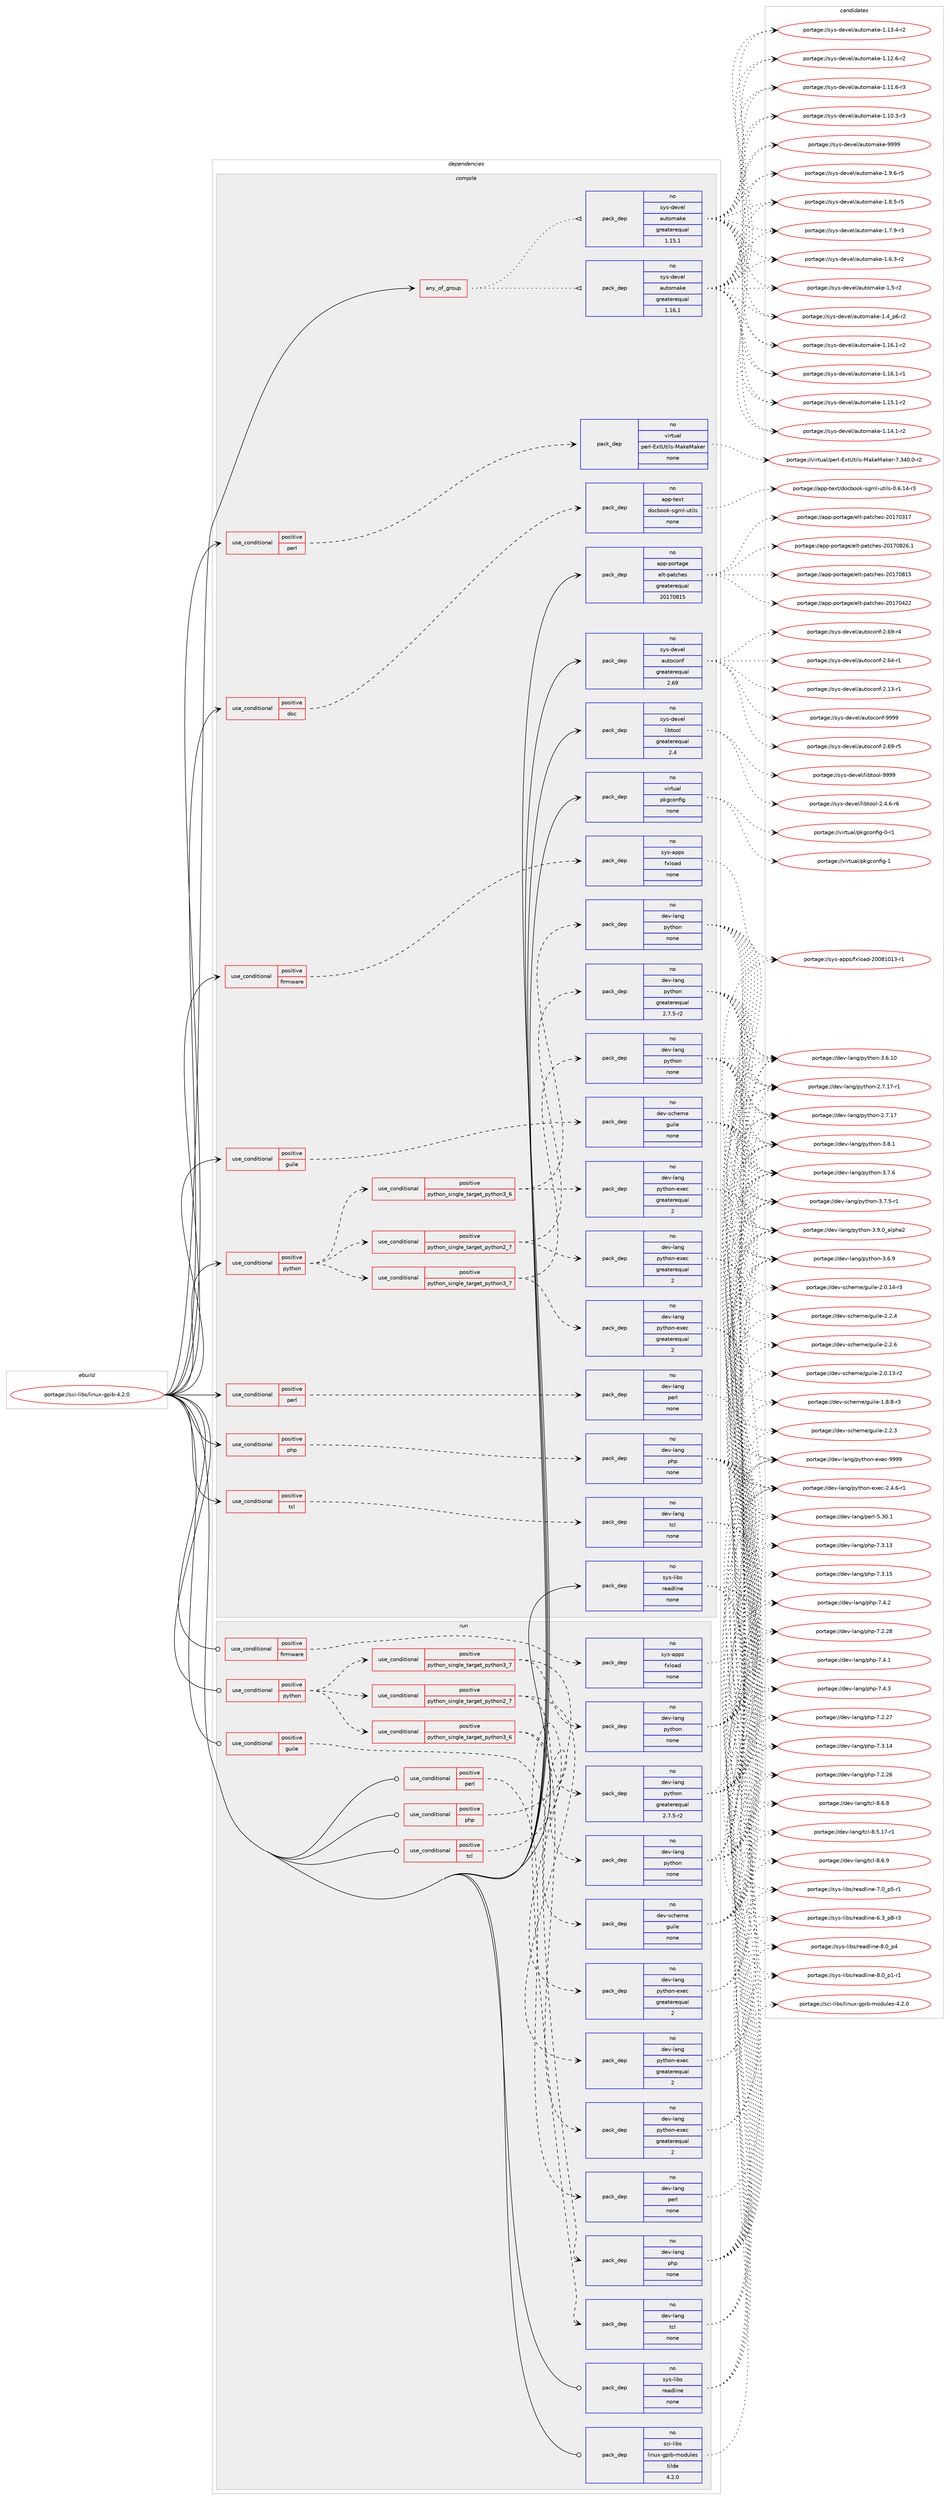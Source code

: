 digraph prolog {

# *************
# Graph options
# *************

newrank=true;
concentrate=true;
compound=true;
graph [rankdir=LR,fontname=Helvetica,fontsize=10,ranksep=1.5];#, ranksep=2.5, nodesep=0.2];
edge  [arrowhead=vee];
node  [fontname=Helvetica,fontsize=10];

# **********
# The ebuild
# **********

subgraph cluster_leftcol {
color=gray;
rank=same;
label=<<i>ebuild</i>>;
id [label="portage://sci-libs/linux-gpib-4.2.0", color=red, width=4, href="../sci-libs/linux-gpib-4.2.0.svg"];
}

# ****************
# The dependencies
# ****************

subgraph cluster_midcol {
color=gray;
label=<<i>dependencies</i>>;
subgraph cluster_compile {
fillcolor="#eeeeee";
style=filled;
label=<<i>compile</i>>;
subgraph any1079 {
dependency52908 [label=<<TABLE BORDER="0" CELLBORDER="1" CELLSPACING="0" CELLPADDING="4"><TR><TD CELLPADDING="10">any_of_group</TD></TR></TABLE>>, shape=none, color=red];subgraph pack40702 {
dependency52909 [label=<<TABLE BORDER="0" CELLBORDER="1" CELLSPACING="0" CELLPADDING="4" WIDTH="220"><TR><TD ROWSPAN="6" CELLPADDING="30">pack_dep</TD></TR><TR><TD WIDTH="110">no</TD></TR><TR><TD>sys-devel</TD></TR><TR><TD>automake</TD></TR><TR><TD>greaterequal</TD></TR><TR><TD>1.16.1</TD></TR></TABLE>>, shape=none, color=blue];
}
dependency52908:e -> dependency52909:w [weight=20,style="dotted",arrowhead="oinv"];
subgraph pack40703 {
dependency52910 [label=<<TABLE BORDER="0" CELLBORDER="1" CELLSPACING="0" CELLPADDING="4" WIDTH="220"><TR><TD ROWSPAN="6" CELLPADDING="30">pack_dep</TD></TR><TR><TD WIDTH="110">no</TD></TR><TR><TD>sys-devel</TD></TR><TR><TD>automake</TD></TR><TR><TD>greaterequal</TD></TR><TR><TD>1.15.1</TD></TR></TABLE>>, shape=none, color=blue];
}
dependency52908:e -> dependency52910:w [weight=20,style="dotted",arrowhead="oinv"];
}
id:e -> dependency52908:w [weight=20,style="solid",arrowhead="vee"];
subgraph cond11079 {
dependency52911 [label=<<TABLE BORDER="0" CELLBORDER="1" CELLSPACING="0" CELLPADDING="4"><TR><TD ROWSPAN="3" CELLPADDING="10">use_conditional</TD></TR><TR><TD>positive</TD></TR><TR><TD>doc</TD></TR></TABLE>>, shape=none, color=red];
subgraph pack40704 {
dependency52912 [label=<<TABLE BORDER="0" CELLBORDER="1" CELLSPACING="0" CELLPADDING="4" WIDTH="220"><TR><TD ROWSPAN="6" CELLPADDING="30">pack_dep</TD></TR><TR><TD WIDTH="110">no</TD></TR><TR><TD>app-text</TD></TR><TR><TD>docbook-sgml-utils</TD></TR><TR><TD>none</TD></TR><TR><TD></TD></TR></TABLE>>, shape=none, color=blue];
}
dependency52911:e -> dependency52912:w [weight=20,style="dashed",arrowhead="vee"];
}
id:e -> dependency52911:w [weight=20,style="solid",arrowhead="vee"];
subgraph cond11080 {
dependency52913 [label=<<TABLE BORDER="0" CELLBORDER="1" CELLSPACING="0" CELLPADDING="4"><TR><TD ROWSPAN="3" CELLPADDING="10">use_conditional</TD></TR><TR><TD>positive</TD></TR><TR><TD>firmware</TD></TR></TABLE>>, shape=none, color=red];
subgraph pack40705 {
dependency52914 [label=<<TABLE BORDER="0" CELLBORDER="1" CELLSPACING="0" CELLPADDING="4" WIDTH="220"><TR><TD ROWSPAN="6" CELLPADDING="30">pack_dep</TD></TR><TR><TD WIDTH="110">no</TD></TR><TR><TD>sys-apps</TD></TR><TR><TD>fxload</TD></TR><TR><TD>none</TD></TR><TR><TD></TD></TR></TABLE>>, shape=none, color=blue];
}
dependency52913:e -> dependency52914:w [weight=20,style="dashed",arrowhead="vee"];
}
id:e -> dependency52913:w [weight=20,style="solid",arrowhead="vee"];
subgraph cond11081 {
dependency52915 [label=<<TABLE BORDER="0" CELLBORDER="1" CELLSPACING="0" CELLPADDING="4"><TR><TD ROWSPAN="3" CELLPADDING="10">use_conditional</TD></TR><TR><TD>positive</TD></TR><TR><TD>guile</TD></TR></TABLE>>, shape=none, color=red];
subgraph pack40706 {
dependency52916 [label=<<TABLE BORDER="0" CELLBORDER="1" CELLSPACING="0" CELLPADDING="4" WIDTH="220"><TR><TD ROWSPAN="6" CELLPADDING="30">pack_dep</TD></TR><TR><TD WIDTH="110">no</TD></TR><TR><TD>dev-scheme</TD></TR><TR><TD>guile</TD></TR><TR><TD>none</TD></TR><TR><TD></TD></TR></TABLE>>, shape=none, color=blue];
}
dependency52915:e -> dependency52916:w [weight=20,style="dashed",arrowhead="vee"];
}
id:e -> dependency52915:w [weight=20,style="solid",arrowhead="vee"];
subgraph cond11082 {
dependency52917 [label=<<TABLE BORDER="0" CELLBORDER="1" CELLSPACING="0" CELLPADDING="4"><TR><TD ROWSPAN="3" CELLPADDING="10">use_conditional</TD></TR><TR><TD>positive</TD></TR><TR><TD>perl</TD></TR></TABLE>>, shape=none, color=red];
subgraph pack40707 {
dependency52918 [label=<<TABLE BORDER="0" CELLBORDER="1" CELLSPACING="0" CELLPADDING="4" WIDTH="220"><TR><TD ROWSPAN="6" CELLPADDING="30">pack_dep</TD></TR><TR><TD WIDTH="110">no</TD></TR><TR><TD>dev-lang</TD></TR><TR><TD>perl</TD></TR><TR><TD>none</TD></TR><TR><TD></TD></TR></TABLE>>, shape=none, color=blue];
}
dependency52917:e -> dependency52918:w [weight=20,style="dashed",arrowhead="vee"];
}
id:e -> dependency52917:w [weight=20,style="solid",arrowhead="vee"];
subgraph cond11083 {
dependency52919 [label=<<TABLE BORDER="0" CELLBORDER="1" CELLSPACING="0" CELLPADDING="4"><TR><TD ROWSPAN="3" CELLPADDING="10">use_conditional</TD></TR><TR><TD>positive</TD></TR><TR><TD>perl</TD></TR></TABLE>>, shape=none, color=red];
subgraph pack40708 {
dependency52920 [label=<<TABLE BORDER="0" CELLBORDER="1" CELLSPACING="0" CELLPADDING="4" WIDTH="220"><TR><TD ROWSPAN="6" CELLPADDING="30">pack_dep</TD></TR><TR><TD WIDTH="110">no</TD></TR><TR><TD>virtual</TD></TR><TR><TD>perl-ExtUtils-MakeMaker</TD></TR><TR><TD>none</TD></TR><TR><TD></TD></TR></TABLE>>, shape=none, color=blue];
}
dependency52919:e -> dependency52920:w [weight=20,style="dashed",arrowhead="vee"];
}
id:e -> dependency52919:w [weight=20,style="solid",arrowhead="vee"];
subgraph cond11084 {
dependency52921 [label=<<TABLE BORDER="0" CELLBORDER="1" CELLSPACING="0" CELLPADDING="4"><TR><TD ROWSPAN="3" CELLPADDING="10">use_conditional</TD></TR><TR><TD>positive</TD></TR><TR><TD>php</TD></TR></TABLE>>, shape=none, color=red];
subgraph pack40709 {
dependency52922 [label=<<TABLE BORDER="0" CELLBORDER="1" CELLSPACING="0" CELLPADDING="4" WIDTH="220"><TR><TD ROWSPAN="6" CELLPADDING="30">pack_dep</TD></TR><TR><TD WIDTH="110">no</TD></TR><TR><TD>dev-lang</TD></TR><TR><TD>php</TD></TR><TR><TD>none</TD></TR><TR><TD></TD></TR></TABLE>>, shape=none, color=blue];
}
dependency52921:e -> dependency52922:w [weight=20,style="dashed",arrowhead="vee"];
}
id:e -> dependency52921:w [weight=20,style="solid",arrowhead="vee"];
subgraph cond11085 {
dependency52923 [label=<<TABLE BORDER="0" CELLBORDER="1" CELLSPACING="0" CELLPADDING="4"><TR><TD ROWSPAN="3" CELLPADDING="10">use_conditional</TD></TR><TR><TD>positive</TD></TR><TR><TD>python</TD></TR></TABLE>>, shape=none, color=red];
subgraph cond11086 {
dependency52924 [label=<<TABLE BORDER="0" CELLBORDER="1" CELLSPACING="0" CELLPADDING="4"><TR><TD ROWSPAN="3" CELLPADDING="10">use_conditional</TD></TR><TR><TD>positive</TD></TR><TR><TD>python_single_target_python2_7</TD></TR></TABLE>>, shape=none, color=red];
subgraph pack40710 {
dependency52925 [label=<<TABLE BORDER="0" CELLBORDER="1" CELLSPACING="0" CELLPADDING="4" WIDTH="220"><TR><TD ROWSPAN="6" CELLPADDING="30">pack_dep</TD></TR><TR><TD WIDTH="110">no</TD></TR><TR><TD>dev-lang</TD></TR><TR><TD>python</TD></TR><TR><TD>greaterequal</TD></TR><TR><TD>2.7.5-r2</TD></TR></TABLE>>, shape=none, color=blue];
}
dependency52924:e -> dependency52925:w [weight=20,style="dashed",arrowhead="vee"];
subgraph pack40711 {
dependency52926 [label=<<TABLE BORDER="0" CELLBORDER="1" CELLSPACING="0" CELLPADDING="4" WIDTH="220"><TR><TD ROWSPAN="6" CELLPADDING="30">pack_dep</TD></TR><TR><TD WIDTH="110">no</TD></TR><TR><TD>dev-lang</TD></TR><TR><TD>python-exec</TD></TR><TR><TD>greaterequal</TD></TR><TR><TD>2</TD></TR></TABLE>>, shape=none, color=blue];
}
dependency52924:e -> dependency52926:w [weight=20,style="dashed",arrowhead="vee"];
}
dependency52923:e -> dependency52924:w [weight=20,style="dashed",arrowhead="vee"];
subgraph cond11087 {
dependency52927 [label=<<TABLE BORDER="0" CELLBORDER="1" CELLSPACING="0" CELLPADDING="4"><TR><TD ROWSPAN="3" CELLPADDING="10">use_conditional</TD></TR><TR><TD>positive</TD></TR><TR><TD>python_single_target_python3_6</TD></TR></TABLE>>, shape=none, color=red];
subgraph pack40712 {
dependency52928 [label=<<TABLE BORDER="0" CELLBORDER="1" CELLSPACING="0" CELLPADDING="4" WIDTH="220"><TR><TD ROWSPAN="6" CELLPADDING="30">pack_dep</TD></TR><TR><TD WIDTH="110">no</TD></TR><TR><TD>dev-lang</TD></TR><TR><TD>python</TD></TR><TR><TD>none</TD></TR><TR><TD></TD></TR></TABLE>>, shape=none, color=blue];
}
dependency52927:e -> dependency52928:w [weight=20,style="dashed",arrowhead="vee"];
subgraph pack40713 {
dependency52929 [label=<<TABLE BORDER="0" CELLBORDER="1" CELLSPACING="0" CELLPADDING="4" WIDTH="220"><TR><TD ROWSPAN="6" CELLPADDING="30">pack_dep</TD></TR><TR><TD WIDTH="110">no</TD></TR><TR><TD>dev-lang</TD></TR><TR><TD>python-exec</TD></TR><TR><TD>greaterequal</TD></TR><TR><TD>2</TD></TR></TABLE>>, shape=none, color=blue];
}
dependency52927:e -> dependency52929:w [weight=20,style="dashed",arrowhead="vee"];
}
dependency52923:e -> dependency52927:w [weight=20,style="dashed",arrowhead="vee"];
subgraph cond11088 {
dependency52930 [label=<<TABLE BORDER="0" CELLBORDER="1" CELLSPACING="0" CELLPADDING="4"><TR><TD ROWSPAN="3" CELLPADDING="10">use_conditional</TD></TR><TR><TD>positive</TD></TR><TR><TD>python_single_target_python3_7</TD></TR></TABLE>>, shape=none, color=red];
subgraph pack40714 {
dependency52931 [label=<<TABLE BORDER="0" CELLBORDER="1" CELLSPACING="0" CELLPADDING="4" WIDTH="220"><TR><TD ROWSPAN="6" CELLPADDING="30">pack_dep</TD></TR><TR><TD WIDTH="110">no</TD></TR><TR><TD>dev-lang</TD></TR><TR><TD>python</TD></TR><TR><TD>none</TD></TR><TR><TD></TD></TR></TABLE>>, shape=none, color=blue];
}
dependency52930:e -> dependency52931:w [weight=20,style="dashed",arrowhead="vee"];
subgraph pack40715 {
dependency52932 [label=<<TABLE BORDER="0" CELLBORDER="1" CELLSPACING="0" CELLPADDING="4" WIDTH="220"><TR><TD ROWSPAN="6" CELLPADDING="30">pack_dep</TD></TR><TR><TD WIDTH="110">no</TD></TR><TR><TD>dev-lang</TD></TR><TR><TD>python-exec</TD></TR><TR><TD>greaterequal</TD></TR><TR><TD>2</TD></TR></TABLE>>, shape=none, color=blue];
}
dependency52930:e -> dependency52932:w [weight=20,style="dashed",arrowhead="vee"];
}
dependency52923:e -> dependency52930:w [weight=20,style="dashed",arrowhead="vee"];
}
id:e -> dependency52923:w [weight=20,style="solid",arrowhead="vee"];
subgraph cond11089 {
dependency52933 [label=<<TABLE BORDER="0" CELLBORDER="1" CELLSPACING="0" CELLPADDING="4"><TR><TD ROWSPAN="3" CELLPADDING="10">use_conditional</TD></TR><TR><TD>positive</TD></TR><TR><TD>tcl</TD></TR></TABLE>>, shape=none, color=red];
subgraph pack40716 {
dependency52934 [label=<<TABLE BORDER="0" CELLBORDER="1" CELLSPACING="0" CELLPADDING="4" WIDTH="220"><TR><TD ROWSPAN="6" CELLPADDING="30">pack_dep</TD></TR><TR><TD WIDTH="110">no</TD></TR><TR><TD>dev-lang</TD></TR><TR><TD>tcl</TD></TR><TR><TD>none</TD></TR><TR><TD></TD></TR></TABLE>>, shape=none, color=blue];
}
dependency52933:e -> dependency52934:w [weight=20,style="dashed",arrowhead="vee"];
}
id:e -> dependency52933:w [weight=20,style="solid",arrowhead="vee"];
subgraph pack40717 {
dependency52935 [label=<<TABLE BORDER="0" CELLBORDER="1" CELLSPACING="0" CELLPADDING="4" WIDTH="220"><TR><TD ROWSPAN="6" CELLPADDING="30">pack_dep</TD></TR><TR><TD WIDTH="110">no</TD></TR><TR><TD>app-portage</TD></TR><TR><TD>elt-patches</TD></TR><TR><TD>greaterequal</TD></TR><TR><TD>20170815</TD></TR></TABLE>>, shape=none, color=blue];
}
id:e -> dependency52935:w [weight=20,style="solid",arrowhead="vee"];
subgraph pack40718 {
dependency52936 [label=<<TABLE BORDER="0" CELLBORDER="1" CELLSPACING="0" CELLPADDING="4" WIDTH="220"><TR><TD ROWSPAN="6" CELLPADDING="30">pack_dep</TD></TR><TR><TD WIDTH="110">no</TD></TR><TR><TD>sys-devel</TD></TR><TR><TD>autoconf</TD></TR><TR><TD>greaterequal</TD></TR><TR><TD>2.69</TD></TR></TABLE>>, shape=none, color=blue];
}
id:e -> dependency52936:w [weight=20,style="solid",arrowhead="vee"];
subgraph pack40719 {
dependency52937 [label=<<TABLE BORDER="0" CELLBORDER="1" CELLSPACING="0" CELLPADDING="4" WIDTH="220"><TR><TD ROWSPAN="6" CELLPADDING="30">pack_dep</TD></TR><TR><TD WIDTH="110">no</TD></TR><TR><TD>sys-devel</TD></TR><TR><TD>libtool</TD></TR><TR><TD>greaterequal</TD></TR><TR><TD>2.4</TD></TR></TABLE>>, shape=none, color=blue];
}
id:e -> dependency52937:w [weight=20,style="solid",arrowhead="vee"];
subgraph pack40720 {
dependency52938 [label=<<TABLE BORDER="0" CELLBORDER="1" CELLSPACING="0" CELLPADDING="4" WIDTH="220"><TR><TD ROWSPAN="6" CELLPADDING="30">pack_dep</TD></TR><TR><TD WIDTH="110">no</TD></TR><TR><TD>sys-libs</TD></TR><TR><TD>readline</TD></TR><TR><TD>none</TD></TR><TR><TD></TD></TR></TABLE>>, shape=none, color=blue];
}
id:e -> dependency52938:w [weight=20,style="solid",arrowhead="vee"];
subgraph pack40721 {
dependency52939 [label=<<TABLE BORDER="0" CELLBORDER="1" CELLSPACING="0" CELLPADDING="4" WIDTH="220"><TR><TD ROWSPAN="6" CELLPADDING="30">pack_dep</TD></TR><TR><TD WIDTH="110">no</TD></TR><TR><TD>virtual</TD></TR><TR><TD>pkgconfig</TD></TR><TR><TD>none</TD></TR><TR><TD></TD></TR></TABLE>>, shape=none, color=blue];
}
id:e -> dependency52939:w [weight=20,style="solid",arrowhead="vee"];
}
subgraph cluster_compileandrun {
fillcolor="#eeeeee";
style=filled;
label=<<i>compile and run</i>>;
}
subgraph cluster_run {
fillcolor="#eeeeee";
style=filled;
label=<<i>run</i>>;
subgraph cond11090 {
dependency52940 [label=<<TABLE BORDER="0" CELLBORDER="1" CELLSPACING="0" CELLPADDING="4"><TR><TD ROWSPAN="3" CELLPADDING="10">use_conditional</TD></TR><TR><TD>positive</TD></TR><TR><TD>firmware</TD></TR></TABLE>>, shape=none, color=red];
subgraph pack40722 {
dependency52941 [label=<<TABLE BORDER="0" CELLBORDER="1" CELLSPACING="0" CELLPADDING="4" WIDTH="220"><TR><TD ROWSPAN="6" CELLPADDING="30">pack_dep</TD></TR><TR><TD WIDTH="110">no</TD></TR><TR><TD>sys-apps</TD></TR><TR><TD>fxload</TD></TR><TR><TD>none</TD></TR><TR><TD></TD></TR></TABLE>>, shape=none, color=blue];
}
dependency52940:e -> dependency52941:w [weight=20,style="dashed",arrowhead="vee"];
}
id:e -> dependency52940:w [weight=20,style="solid",arrowhead="odot"];
subgraph cond11091 {
dependency52942 [label=<<TABLE BORDER="0" CELLBORDER="1" CELLSPACING="0" CELLPADDING="4"><TR><TD ROWSPAN="3" CELLPADDING="10">use_conditional</TD></TR><TR><TD>positive</TD></TR><TR><TD>guile</TD></TR></TABLE>>, shape=none, color=red];
subgraph pack40723 {
dependency52943 [label=<<TABLE BORDER="0" CELLBORDER="1" CELLSPACING="0" CELLPADDING="4" WIDTH="220"><TR><TD ROWSPAN="6" CELLPADDING="30">pack_dep</TD></TR><TR><TD WIDTH="110">no</TD></TR><TR><TD>dev-scheme</TD></TR><TR><TD>guile</TD></TR><TR><TD>none</TD></TR><TR><TD></TD></TR></TABLE>>, shape=none, color=blue];
}
dependency52942:e -> dependency52943:w [weight=20,style="dashed",arrowhead="vee"];
}
id:e -> dependency52942:w [weight=20,style="solid",arrowhead="odot"];
subgraph cond11092 {
dependency52944 [label=<<TABLE BORDER="0" CELLBORDER="1" CELLSPACING="0" CELLPADDING="4"><TR><TD ROWSPAN="3" CELLPADDING="10">use_conditional</TD></TR><TR><TD>positive</TD></TR><TR><TD>perl</TD></TR></TABLE>>, shape=none, color=red];
subgraph pack40724 {
dependency52945 [label=<<TABLE BORDER="0" CELLBORDER="1" CELLSPACING="0" CELLPADDING="4" WIDTH="220"><TR><TD ROWSPAN="6" CELLPADDING="30">pack_dep</TD></TR><TR><TD WIDTH="110">no</TD></TR><TR><TD>dev-lang</TD></TR><TR><TD>perl</TD></TR><TR><TD>none</TD></TR><TR><TD></TD></TR></TABLE>>, shape=none, color=blue];
}
dependency52944:e -> dependency52945:w [weight=20,style="dashed",arrowhead="vee"];
}
id:e -> dependency52944:w [weight=20,style="solid",arrowhead="odot"];
subgraph cond11093 {
dependency52946 [label=<<TABLE BORDER="0" CELLBORDER="1" CELLSPACING="0" CELLPADDING="4"><TR><TD ROWSPAN="3" CELLPADDING="10">use_conditional</TD></TR><TR><TD>positive</TD></TR><TR><TD>php</TD></TR></TABLE>>, shape=none, color=red];
subgraph pack40725 {
dependency52947 [label=<<TABLE BORDER="0" CELLBORDER="1" CELLSPACING="0" CELLPADDING="4" WIDTH="220"><TR><TD ROWSPAN="6" CELLPADDING="30">pack_dep</TD></TR><TR><TD WIDTH="110">no</TD></TR><TR><TD>dev-lang</TD></TR><TR><TD>php</TD></TR><TR><TD>none</TD></TR><TR><TD></TD></TR></TABLE>>, shape=none, color=blue];
}
dependency52946:e -> dependency52947:w [weight=20,style="dashed",arrowhead="vee"];
}
id:e -> dependency52946:w [weight=20,style="solid",arrowhead="odot"];
subgraph cond11094 {
dependency52948 [label=<<TABLE BORDER="0" CELLBORDER="1" CELLSPACING="0" CELLPADDING="4"><TR><TD ROWSPAN="3" CELLPADDING="10">use_conditional</TD></TR><TR><TD>positive</TD></TR><TR><TD>python</TD></TR></TABLE>>, shape=none, color=red];
subgraph cond11095 {
dependency52949 [label=<<TABLE BORDER="0" CELLBORDER="1" CELLSPACING="0" CELLPADDING="4"><TR><TD ROWSPAN="3" CELLPADDING="10">use_conditional</TD></TR><TR><TD>positive</TD></TR><TR><TD>python_single_target_python2_7</TD></TR></TABLE>>, shape=none, color=red];
subgraph pack40726 {
dependency52950 [label=<<TABLE BORDER="0" CELLBORDER="1" CELLSPACING="0" CELLPADDING="4" WIDTH="220"><TR><TD ROWSPAN="6" CELLPADDING="30">pack_dep</TD></TR><TR><TD WIDTH="110">no</TD></TR><TR><TD>dev-lang</TD></TR><TR><TD>python</TD></TR><TR><TD>greaterequal</TD></TR><TR><TD>2.7.5-r2</TD></TR></TABLE>>, shape=none, color=blue];
}
dependency52949:e -> dependency52950:w [weight=20,style="dashed",arrowhead="vee"];
subgraph pack40727 {
dependency52951 [label=<<TABLE BORDER="0" CELLBORDER="1" CELLSPACING="0" CELLPADDING="4" WIDTH="220"><TR><TD ROWSPAN="6" CELLPADDING="30">pack_dep</TD></TR><TR><TD WIDTH="110">no</TD></TR><TR><TD>dev-lang</TD></TR><TR><TD>python-exec</TD></TR><TR><TD>greaterequal</TD></TR><TR><TD>2</TD></TR></TABLE>>, shape=none, color=blue];
}
dependency52949:e -> dependency52951:w [weight=20,style="dashed",arrowhead="vee"];
}
dependency52948:e -> dependency52949:w [weight=20,style="dashed",arrowhead="vee"];
subgraph cond11096 {
dependency52952 [label=<<TABLE BORDER="0" CELLBORDER="1" CELLSPACING="0" CELLPADDING="4"><TR><TD ROWSPAN="3" CELLPADDING="10">use_conditional</TD></TR><TR><TD>positive</TD></TR><TR><TD>python_single_target_python3_6</TD></TR></TABLE>>, shape=none, color=red];
subgraph pack40728 {
dependency52953 [label=<<TABLE BORDER="0" CELLBORDER="1" CELLSPACING="0" CELLPADDING="4" WIDTH="220"><TR><TD ROWSPAN="6" CELLPADDING="30">pack_dep</TD></TR><TR><TD WIDTH="110">no</TD></TR><TR><TD>dev-lang</TD></TR><TR><TD>python</TD></TR><TR><TD>none</TD></TR><TR><TD></TD></TR></TABLE>>, shape=none, color=blue];
}
dependency52952:e -> dependency52953:w [weight=20,style="dashed",arrowhead="vee"];
subgraph pack40729 {
dependency52954 [label=<<TABLE BORDER="0" CELLBORDER="1" CELLSPACING="0" CELLPADDING="4" WIDTH="220"><TR><TD ROWSPAN="6" CELLPADDING="30">pack_dep</TD></TR><TR><TD WIDTH="110">no</TD></TR><TR><TD>dev-lang</TD></TR><TR><TD>python-exec</TD></TR><TR><TD>greaterequal</TD></TR><TR><TD>2</TD></TR></TABLE>>, shape=none, color=blue];
}
dependency52952:e -> dependency52954:w [weight=20,style="dashed",arrowhead="vee"];
}
dependency52948:e -> dependency52952:w [weight=20,style="dashed",arrowhead="vee"];
subgraph cond11097 {
dependency52955 [label=<<TABLE BORDER="0" CELLBORDER="1" CELLSPACING="0" CELLPADDING="4"><TR><TD ROWSPAN="3" CELLPADDING="10">use_conditional</TD></TR><TR><TD>positive</TD></TR><TR><TD>python_single_target_python3_7</TD></TR></TABLE>>, shape=none, color=red];
subgraph pack40730 {
dependency52956 [label=<<TABLE BORDER="0" CELLBORDER="1" CELLSPACING="0" CELLPADDING="4" WIDTH="220"><TR><TD ROWSPAN="6" CELLPADDING="30">pack_dep</TD></TR><TR><TD WIDTH="110">no</TD></TR><TR><TD>dev-lang</TD></TR><TR><TD>python</TD></TR><TR><TD>none</TD></TR><TR><TD></TD></TR></TABLE>>, shape=none, color=blue];
}
dependency52955:e -> dependency52956:w [weight=20,style="dashed",arrowhead="vee"];
subgraph pack40731 {
dependency52957 [label=<<TABLE BORDER="0" CELLBORDER="1" CELLSPACING="0" CELLPADDING="4" WIDTH="220"><TR><TD ROWSPAN="6" CELLPADDING="30">pack_dep</TD></TR><TR><TD WIDTH="110">no</TD></TR><TR><TD>dev-lang</TD></TR><TR><TD>python-exec</TD></TR><TR><TD>greaterequal</TD></TR><TR><TD>2</TD></TR></TABLE>>, shape=none, color=blue];
}
dependency52955:e -> dependency52957:w [weight=20,style="dashed",arrowhead="vee"];
}
dependency52948:e -> dependency52955:w [weight=20,style="dashed",arrowhead="vee"];
}
id:e -> dependency52948:w [weight=20,style="solid",arrowhead="odot"];
subgraph cond11098 {
dependency52958 [label=<<TABLE BORDER="0" CELLBORDER="1" CELLSPACING="0" CELLPADDING="4"><TR><TD ROWSPAN="3" CELLPADDING="10">use_conditional</TD></TR><TR><TD>positive</TD></TR><TR><TD>tcl</TD></TR></TABLE>>, shape=none, color=red];
subgraph pack40732 {
dependency52959 [label=<<TABLE BORDER="0" CELLBORDER="1" CELLSPACING="0" CELLPADDING="4" WIDTH="220"><TR><TD ROWSPAN="6" CELLPADDING="30">pack_dep</TD></TR><TR><TD WIDTH="110">no</TD></TR><TR><TD>dev-lang</TD></TR><TR><TD>tcl</TD></TR><TR><TD>none</TD></TR><TR><TD></TD></TR></TABLE>>, shape=none, color=blue];
}
dependency52958:e -> dependency52959:w [weight=20,style="dashed",arrowhead="vee"];
}
id:e -> dependency52958:w [weight=20,style="solid",arrowhead="odot"];
subgraph pack40733 {
dependency52960 [label=<<TABLE BORDER="0" CELLBORDER="1" CELLSPACING="0" CELLPADDING="4" WIDTH="220"><TR><TD ROWSPAN="6" CELLPADDING="30">pack_dep</TD></TR><TR><TD WIDTH="110">no</TD></TR><TR><TD>sci-libs</TD></TR><TR><TD>linux-gpib-modules</TD></TR><TR><TD>tilde</TD></TR><TR><TD>4.2.0</TD></TR></TABLE>>, shape=none, color=blue];
}
id:e -> dependency52960:w [weight=20,style="solid",arrowhead="odot"];
subgraph pack40734 {
dependency52961 [label=<<TABLE BORDER="0" CELLBORDER="1" CELLSPACING="0" CELLPADDING="4" WIDTH="220"><TR><TD ROWSPAN="6" CELLPADDING="30">pack_dep</TD></TR><TR><TD WIDTH="110">no</TD></TR><TR><TD>sys-libs</TD></TR><TR><TD>readline</TD></TR><TR><TD>none</TD></TR><TR><TD></TD></TR></TABLE>>, shape=none, color=blue];
}
id:e -> dependency52961:w [weight=20,style="solid",arrowhead="odot"];
}
}

# **************
# The candidates
# **************

subgraph cluster_choices {
rank=same;
color=gray;
label=<<i>candidates</i>>;

subgraph choice40702 {
color=black;
nodesep=1;
choice115121115451001011181011084797117116111109971071014557575757 [label="portage://sys-devel/automake-9999", color=red, width=4,href="../sys-devel/automake-9999.svg"];
choice115121115451001011181011084797117116111109971071014549465746544511453 [label="portage://sys-devel/automake-1.9.6-r5", color=red, width=4,href="../sys-devel/automake-1.9.6-r5.svg"];
choice115121115451001011181011084797117116111109971071014549465646534511453 [label="portage://sys-devel/automake-1.8.5-r5", color=red, width=4,href="../sys-devel/automake-1.8.5-r5.svg"];
choice115121115451001011181011084797117116111109971071014549465546574511451 [label="portage://sys-devel/automake-1.7.9-r3", color=red, width=4,href="../sys-devel/automake-1.7.9-r3.svg"];
choice115121115451001011181011084797117116111109971071014549465446514511450 [label="portage://sys-devel/automake-1.6.3-r2", color=red, width=4,href="../sys-devel/automake-1.6.3-r2.svg"];
choice11512111545100101118101108479711711611110997107101454946534511450 [label="portage://sys-devel/automake-1.5-r2", color=red, width=4,href="../sys-devel/automake-1.5-r2.svg"];
choice115121115451001011181011084797117116111109971071014549465295112544511450 [label="portage://sys-devel/automake-1.4_p6-r2", color=red, width=4,href="../sys-devel/automake-1.4_p6-r2.svg"];
choice11512111545100101118101108479711711611110997107101454946495446494511450 [label="portage://sys-devel/automake-1.16.1-r2", color=red, width=4,href="../sys-devel/automake-1.16.1-r2.svg"];
choice11512111545100101118101108479711711611110997107101454946495446494511449 [label="portage://sys-devel/automake-1.16.1-r1", color=red, width=4,href="../sys-devel/automake-1.16.1-r1.svg"];
choice11512111545100101118101108479711711611110997107101454946495346494511450 [label="portage://sys-devel/automake-1.15.1-r2", color=red, width=4,href="../sys-devel/automake-1.15.1-r2.svg"];
choice11512111545100101118101108479711711611110997107101454946495246494511450 [label="portage://sys-devel/automake-1.14.1-r2", color=red, width=4,href="../sys-devel/automake-1.14.1-r2.svg"];
choice11512111545100101118101108479711711611110997107101454946495146524511450 [label="portage://sys-devel/automake-1.13.4-r2", color=red, width=4,href="../sys-devel/automake-1.13.4-r2.svg"];
choice11512111545100101118101108479711711611110997107101454946495046544511450 [label="portage://sys-devel/automake-1.12.6-r2", color=red, width=4,href="../sys-devel/automake-1.12.6-r2.svg"];
choice11512111545100101118101108479711711611110997107101454946494946544511451 [label="portage://sys-devel/automake-1.11.6-r3", color=red, width=4,href="../sys-devel/automake-1.11.6-r3.svg"];
choice11512111545100101118101108479711711611110997107101454946494846514511451 [label="portage://sys-devel/automake-1.10.3-r3", color=red, width=4,href="../sys-devel/automake-1.10.3-r3.svg"];
dependency52909:e -> choice115121115451001011181011084797117116111109971071014557575757:w [style=dotted,weight="100"];
dependency52909:e -> choice115121115451001011181011084797117116111109971071014549465746544511453:w [style=dotted,weight="100"];
dependency52909:e -> choice115121115451001011181011084797117116111109971071014549465646534511453:w [style=dotted,weight="100"];
dependency52909:e -> choice115121115451001011181011084797117116111109971071014549465546574511451:w [style=dotted,weight="100"];
dependency52909:e -> choice115121115451001011181011084797117116111109971071014549465446514511450:w [style=dotted,weight="100"];
dependency52909:e -> choice11512111545100101118101108479711711611110997107101454946534511450:w [style=dotted,weight="100"];
dependency52909:e -> choice115121115451001011181011084797117116111109971071014549465295112544511450:w [style=dotted,weight="100"];
dependency52909:e -> choice11512111545100101118101108479711711611110997107101454946495446494511450:w [style=dotted,weight="100"];
dependency52909:e -> choice11512111545100101118101108479711711611110997107101454946495446494511449:w [style=dotted,weight="100"];
dependency52909:e -> choice11512111545100101118101108479711711611110997107101454946495346494511450:w [style=dotted,weight="100"];
dependency52909:e -> choice11512111545100101118101108479711711611110997107101454946495246494511450:w [style=dotted,weight="100"];
dependency52909:e -> choice11512111545100101118101108479711711611110997107101454946495146524511450:w [style=dotted,weight="100"];
dependency52909:e -> choice11512111545100101118101108479711711611110997107101454946495046544511450:w [style=dotted,weight="100"];
dependency52909:e -> choice11512111545100101118101108479711711611110997107101454946494946544511451:w [style=dotted,weight="100"];
dependency52909:e -> choice11512111545100101118101108479711711611110997107101454946494846514511451:w [style=dotted,weight="100"];
}
subgraph choice40703 {
color=black;
nodesep=1;
choice115121115451001011181011084797117116111109971071014557575757 [label="portage://sys-devel/automake-9999", color=red, width=4,href="../sys-devel/automake-9999.svg"];
choice115121115451001011181011084797117116111109971071014549465746544511453 [label="portage://sys-devel/automake-1.9.6-r5", color=red, width=4,href="../sys-devel/automake-1.9.6-r5.svg"];
choice115121115451001011181011084797117116111109971071014549465646534511453 [label="portage://sys-devel/automake-1.8.5-r5", color=red, width=4,href="../sys-devel/automake-1.8.5-r5.svg"];
choice115121115451001011181011084797117116111109971071014549465546574511451 [label="portage://sys-devel/automake-1.7.9-r3", color=red, width=4,href="../sys-devel/automake-1.7.9-r3.svg"];
choice115121115451001011181011084797117116111109971071014549465446514511450 [label="portage://sys-devel/automake-1.6.3-r2", color=red, width=4,href="../sys-devel/automake-1.6.3-r2.svg"];
choice11512111545100101118101108479711711611110997107101454946534511450 [label="portage://sys-devel/automake-1.5-r2", color=red, width=4,href="../sys-devel/automake-1.5-r2.svg"];
choice115121115451001011181011084797117116111109971071014549465295112544511450 [label="portage://sys-devel/automake-1.4_p6-r2", color=red, width=4,href="../sys-devel/automake-1.4_p6-r2.svg"];
choice11512111545100101118101108479711711611110997107101454946495446494511450 [label="portage://sys-devel/automake-1.16.1-r2", color=red, width=4,href="../sys-devel/automake-1.16.1-r2.svg"];
choice11512111545100101118101108479711711611110997107101454946495446494511449 [label="portage://sys-devel/automake-1.16.1-r1", color=red, width=4,href="../sys-devel/automake-1.16.1-r1.svg"];
choice11512111545100101118101108479711711611110997107101454946495346494511450 [label="portage://sys-devel/automake-1.15.1-r2", color=red, width=4,href="../sys-devel/automake-1.15.1-r2.svg"];
choice11512111545100101118101108479711711611110997107101454946495246494511450 [label="portage://sys-devel/automake-1.14.1-r2", color=red, width=4,href="../sys-devel/automake-1.14.1-r2.svg"];
choice11512111545100101118101108479711711611110997107101454946495146524511450 [label="portage://sys-devel/automake-1.13.4-r2", color=red, width=4,href="../sys-devel/automake-1.13.4-r2.svg"];
choice11512111545100101118101108479711711611110997107101454946495046544511450 [label="portage://sys-devel/automake-1.12.6-r2", color=red, width=4,href="../sys-devel/automake-1.12.6-r2.svg"];
choice11512111545100101118101108479711711611110997107101454946494946544511451 [label="portage://sys-devel/automake-1.11.6-r3", color=red, width=4,href="../sys-devel/automake-1.11.6-r3.svg"];
choice11512111545100101118101108479711711611110997107101454946494846514511451 [label="portage://sys-devel/automake-1.10.3-r3", color=red, width=4,href="../sys-devel/automake-1.10.3-r3.svg"];
dependency52910:e -> choice115121115451001011181011084797117116111109971071014557575757:w [style=dotted,weight="100"];
dependency52910:e -> choice115121115451001011181011084797117116111109971071014549465746544511453:w [style=dotted,weight="100"];
dependency52910:e -> choice115121115451001011181011084797117116111109971071014549465646534511453:w [style=dotted,weight="100"];
dependency52910:e -> choice115121115451001011181011084797117116111109971071014549465546574511451:w [style=dotted,weight="100"];
dependency52910:e -> choice115121115451001011181011084797117116111109971071014549465446514511450:w [style=dotted,weight="100"];
dependency52910:e -> choice11512111545100101118101108479711711611110997107101454946534511450:w [style=dotted,weight="100"];
dependency52910:e -> choice115121115451001011181011084797117116111109971071014549465295112544511450:w [style=dotted,weight="100"];
dependency52910:e -> choice11512111545100101118101108479711711611110997107101454946495446494511450:w [style=dotted,weight="100"];
dependency52910:e -> choice11512111545100101118101108479711711611110997107101454946495446494511449:w [style=dotted,weight="100"];
dependency52910:e -> choice11512111545100101118101108479711711611110997107101454946495346494511450:w [style=dotted,weight="100"];
dependency52910:e -> choice11512111545100101118101108479711711611110997107101454946495246494511450:w [style=dotted,weight="100"];
dependency52910:e -> choice11512111545100101118101108479711711611110997107101454946495146524511450:w [style=dotted,weight="100"];
dependency52910:e -> choice11512111545100101118101108479711711611110997107101454946495046544511450:w [style=dotted,weight="100"];
dependency52910:e -> choice11512111545100101118101108479711711611110997107101454946494946544511451:w [style=dotted,weight="100"];
dependency52910:e -> choice11512111545100101118101108479711711611110997107101454946494846514511451:w [style=dotted,weight="100"];
}
subgraph choice40704 {
color=black;
nodesep=1;
choice97112112451161011201164710011199981111111074511510310910845117116105108115454846544649524511451 [label="portage://app-text/docbook-sgml-utils-0.6.14-r3", color=red, width=4,href="../app-text/docbook-sgml-utils-0.6.14-r3.svg"];
dependency52912:e -> choice97112112451161011201164710011199981111111074511510310910845117116105108115454846544649524511451:w [style=dotted,weight="100"];
}
subgraph choice40705 {
color=black;
nodesep=1;
choice115121115459711211211547102120108111971004550484856494849514511449 [label="portage://sys-apps/fxload-20081013-r1", color=red, width=4,href="../sys-apps/fxload-20081013-r1.svg"];
dependency52914:e -> choice115121115459711211211547102120108111971004550484856494849514511449:w [style=dotted,weight="100"];
}
subgraph choice40706 {
color=black;
nodesep=1;
choice100101118451159910410110910147103117105108101455046504654 [label="portage://dev-scheme/guile-2.2.6", color=red, width=4,href="../dev-scheme/guile-2.2.6.svg"];
choice100101118451159910410110910147103117105108101455046504652 [label="portage://dev-scheme/guile-2.2.4", color=red, width=4,href="../dev-scheme/guile-2.2.4.svg"];
choice100101118451159910410110910147103117105108101455046504651 [label="portage://dev-scheme/guile-2.2.3", color=red, width=4,href="../dev-scheme/guile-2.2.3.svg"];
choice100101118451159910410110910147103117105108101455046484649524511451 [label="portage://dev-scheme/guile-2.0.14-r3", color=red, width=4,href="../dev-scheme/guile-2.0.14-r3.svg"];
choice100101118451159910410110910147103117105108101455046484649514511450 [label="portage://dev-scheme/guile-2.0.13-r2", color=red, width=4,href="../dev-scheme/guile-2.0.13-r2.svg"];
choice1001011184511599104101109101471031171051081014549465646564511451 [label="portage://dev-scheme/guile-1.8.8-r3", color=red, width=4,href="../dev-scheme/guile-1.8.8-r3.svg"];
dependency52916:e -> choice100101118451159910410110910147103117105108101455046504654:w [style=dotted,weight="100"];
dependency52916:e -> choice100101118451159910410110910147103117105108101455046504652:w [style=dotted,weight="100"];
dependency52916:e -> choice100101118451159910410110910147103117105108101455046504651:w [style=dotted,weight="100"];
dependency52916:e -> choice100101118451159910410110910147103117105108101455046484649524511451:w [style=dotted,weight="100"];
dependency52916:e -> choice100101118451159910410110910147103117105108101455046484649514511450:w [style=dotted,weight="100"];
dependency52916:e -> choice1001011184511599104101109101471031171051081014549465646564511451:w [style=dotted,weight="100"];
}
subgraph choice40707 {
color=black;
nodesep=1;
choice10010111845108971101034711210111410845534651484649 [label="portage://dev-lang/perl-5.30.1", color=red, width=4,href="../dev-lang/perl-5.30.1.svg"];
dependency52918:e -> choice10010111845108971101034711210111410845534651484649:w [style=dotted,weight="100"];
}
subgraph choice40708 {
color=black;
nodesep=1;
choice1181051141161179710847112101114108456912011685116105108115457797107101779710710111445554651524846484511450 [label="portage://virtual/perl-ExtUtils-MakeMaker-7.340.0-r2", color=red, width=4,href="../virtual/perl-ExtUtils-MakeMaker-7.340.0-r2.svg"];
dependency52920:e -> choice1181051141161179710847112101114108456912011685116105108115457797107101779710710111445554651524846484511450:w [style=dotted,weight="100"];
}
subgraph choice40709 {
color=black;
nodesep=1;
choice100101118451089711010347112104112455546524651 [label="portage://dev-lang/php-7.4.3", color=red, width=4,href="../dev-lang/php-7.4.3.svg"];
choice100101118451089711010347112104112455546524650 [label="portage://dev-lang/php-7.4.2", color=red, width=4,href="../dev-lang/php-7.4.2.svg"];
choice100101118451089711010347112104112455546524649 [label="portage://dev-lang/php-7.4.1", color=red, width=4,href="../dev-lang/php-7.4.1.svg"];
choice10010111845108971101034711210411245554651464953 [label="portage://dev-lang/php-7.3.15", color=red, width=4,href="../dev-lang/php-7.3.15.svg"];
choice10010111845108971101034711210411245554651464952 [label="portage://dev-lang/php-7.3.14", color=red, width=4,href="../dev-lang/php-7.3.14.svg"];
choice10010111845108971101034711210411245554651464951 [label="portage://dev-lang/php-7.3.13", color=red, width=4,href="../dev-lang/php-7.3.13.svg"];
choice10010111845108971101034711210411245554650465056 [label="portage://dev-lang/php-7.2.28", color=red, width=4,href="../dev-lang/php-7.2.28.svg"];
choice10010111845108971101034711210411245554650465055 [label="portage://dev-lang/php-7.2.27", color=red, width=4,href="../dev-lang/php-7.2.27.svg"];
choice10010111845108971101034711210411245554650465054 [label="portage://dev-lang/php-7.2.26", color=red, width=4,href="../dev-lang/php-7.2.26.svg"];
dependency52922:e -> choice100101118451089711010347112104112455546524651:w [style=dotted,weight="100"];
dependency52922:e -> choice100101118451089711010347112104112455546524650:w [style=dotted,weight="100"];
dependency52922:e -> choice100101118451089711010347112104112455546524649:w [style=dotted,weight="100"];
dependency52922:e -> choice10010111845108971101034711210411245554651464953:w [style=dotted,weight="100"];
dependency52922:e -> choice10010111845108971101034711210411245554651464952:w [style=dotted,weight="100"];
dependency52922:e -> choice10010111845108971101034711210411245554651464951:w [style=dotted,weight="100"];
dependency52922:e -> choice10010111845108971101034711210411245554650465056:w [style=dotted,weight="100"];
dependency52922:e -> choice10010111845108971101034711210411245554650465055:w [style=dotted,weight="100"];
dependency52922:e -> choice10010111845108971101034711210411245554650465054:w [style=dotted,weight="100"];
}
subgraph choice40710 {
color=black;
nodesep=1;
choice10010111845108971101034711212111610411111045514657464895971081121049750 [label="portage://dev-lang/python-3.9.0_alpha2", color=red, width=4,href="../dev-lang/python-3.9.0_alpha2.svg"];
choice100101118451089711010347112121116104111110455146564649 [label="portage://dev-lang/python-3.8.1", color=red, width=4,href="../dev-lang/python-3.8.1.svg"];
choice100101118451089711010347112121116104111110455146554654 [label="portage://dev-lang/python-3.7.6", color=red, width=4,href="../dev-lang/python-3.7.6.svg"];
choice1001011184510897110103471121211161041111104551465546534511449 [label="portage://dev-lang/python-3.7.5-r1", color=red, width=4,href="../dev-lang/python-3.7.5-r1.svg"];
choice100101118451089711010347112121116104111110455146544657 [label="portage://dev-lang/python-3.6.9", color=red, width=4,href="../dev-lang/python-3.6.9.svg"];
choice10010111845108971101034711212111610411111045514654464948 [label="portage://dev-lang/python-3.6.10", color=red, width=4,href="../dev-lang/python-3.6.10.svg"];
choice100101118451089711010347112121116104111110455046554649554511449 [label="portage://dev-lang/python-2.7.17-r1", color=red, width=4,href="../dev-lang/python-2.7.17-r1.svg"];
choice10010111845108971101034711212111610411111045504655464955 [label="portage://dev-lang/python-2.7.17", color=red, width=4,href="../dev-lang/python-2.7.17.svg"];
dependency52925:e -> choice10010111845108971101034711212111610411111045514657464895971081121049750:w [style=dotted,weight="100"];
dependency52925:e -> choice100101118451089711010347112121116104111110455146564649:w [style=dotted,weight="100"];
dependency52925:e -> choice100101118451089711010347112121116104111110455146554654:w [style=dotted,weight="100"];
dependency52925:e -> choice1001011184510897110103471121211161041111104551465546534511449:w [style=dotted,weight="100"];
dependency52925:e -> choice100101118451089711010347112121116104111110455146544657:w [style=dotted,weight="100"];
dependency52925:e -> choice10010111845108971101034711212111610411111045514654464948:w [style=dotted,weight="100"];
dependency52925:e -> choice100101118451089711010347112121116104111110455046554649554511449:w [style=dotted,weight="100"];
dependency52925:e -> choice10010111845108971101034711212111610411111045504655464955:w [style=dotted,weight="100"];
}
subgraph choice40711 {
color=black;
nodesep=1;
choice10010111845108971101034711212111610411111045101120101994557575757 [label="portage://dev-lang/python-exec-9999", color=red, width=4,href="../dev-lang/python-exec-9999.svg"];
choice10010111845108971101034711212111610411111045101120101994550465246544511449 [label="portage://dev-lang/python-exec-2.4.6-r1", color=red, width=4,href="../dev-lang/python-exec-2.4.6-r1.svg"];
dependency52926:e -> choice10010111845108971101034711212111610411111045101120101994557575757:w [style=dotted,weight="100"];
dependency52926:e -> choice10010111845108971101034711212111610411111045101120101994550465246544511449:w [style=dotted,weight="100"];
}
subgraph choice40712 {
color=black;
nodesep=1;
choice10010111845108971101034711212111610411111045514657464895971081121049750 [label="portage://dev-lang/python-3.9.0_alpha2", color=red, width=4,href="../dev-lang/python-3.9.0_alpha2.svg"];
choice100101118451089711010347112121116104111110455146564649 [label="portage://dev-lang/python-3.8.1", color=red, width=4,href="../dev-lang/python-3.8.1.svg"];
choice100101118451089711010347112121116104111110455146554654 [label="portage://dev-lang/python-3.7.6", color=red, width=4,href="../dev-lang/python-3.7.6.svg"];
choice1001011184510897110103471121211161041111104551465546534511449 [label="portage://dev-lang/python-3.7.5-r1", color=red, width=4,href="../dev-lang/python-3.7.5-r1.svg"];
choice100101118451089711010347112121116104111110455146544657 [label="portage://dev-lang/python-3.6.9", color=red, width=4,href="../dev-lang/python-3.6.9.svg"];
choice10010111845108971101034711212111610411111045514654464948 [label="portage://dev-lang/python-3.6.10", color=red, width=4,href="../dev-lang/python-3.6.10.svg"];
choice100101118451089711010347112121116104111110455046554649554511449 [label="portage://dev-lang/python-2.7.17-r1", color=red, width=4,href="../dev-lang/python-2.7.17-r1.svg"];
choice10010111845108971101034711212111610411111045504655464955 [label="portage://dev-lang/python-2.7.17", color=red, width=4,href="../dev-lang/python-2.7.17.svg"];
dependency52928:e -> choice10010111845108971101034711212111610411111045514657464895971081121049750:w [style=dotted,weight="100"];
dependency52928:e -> choice100101118451089711010347112121116104111110455146564649:w [style=dotted,weight="100"];
dependency52928:e -> choice100101118451089711010347112121116104111110455146554654:w [style=dotted,weight="100"];
dependency52928:e -> choice1001011184510897110103471121211161041111104551465546534511449:w [style=dotted,weight="100"];
dependency52928:e -> choice100101118451089711010347112121116104111110455146544657:w [style=dotted,weight="100"];
dependency52928:e -> choice10010111845108971101034711212111610411111045514654464948:w [style=dotted,weight="100"];
dependency52928:e -> choice100101118451089711010347112121116104111110455046554649554511449:w [style=dotted,weight="100"];
dependency52928:e -> choice10010111845108971101034711212111610411111045504655464955:w [style=dotted,weight="100"];
}
subgraph choice40713 {
color=black;
nodesep=1;
choice10010111845108971101034711212111610411111045101120101994557575757 [label="portage://dev-lang/python-exec-9999", color=red, width=4,href="../dev-lang/python-exec-9999.svg"];
choice10010111845108971101034711212111610411111045101120101994550465246544511449 [label="portage://dev-lang/python-exec-2.4.6-r1", color=red, width=4,href="../dev-lang/python-exec-2.4.6-r1.svg"];
dependency52929:e -> choice10010111845108971101034711212111610411111045101120101994557575757:w [style=dotted,weight="100"];
dependency52929:e -> choice10010111845108971101034711212111610411111045101120101994550465246544511449:w [style=dotted,weight="100"];
}
subgraph choice40714 {
color=black;
nodesep=1;
choice10010111845108971101034711212111610411111045514657464895971081121049750 [label="portage://dev-lang/python-3.9.0_alpha2", color=red, width=4,href="../dev-lang/python-3.9.0_alpha2.svg"];
choice100101118451089711010347112121116104111110455146564649 [label="portage://dev-lang/python-3.8.1", color=red, width=4,href="../dev-lang/python-3.8.1.svg"];
choice100101118451089711010347112121116104111110455146554654 [label="portage://dev-lang/python-3.7.6", color=red, width=4,href="../dev-lang/python-3.7.6.svg"];
choice1001011184510897110103471121211161041111104551465546534511449 [label="portage://dev-lang/python-3.7.5-r1", color=red, width=4,href="../dev-lang/python-3.7.5-r1.svg"];
choice100101118451089711010347112121116104111110455146544657 [label="portage://dev-lang/python-3.6.9", color=red, width=4,href="../dev-lang/python-3.6.9.svg"];
choice10010111845108971101034711212111610411111045514654464948 [label="portage://dev-lang/python-3.6.10", color=red, width=4,href="../dev-lang/python-3.6.10.svg"];
choice100101118451089711010347112121116104111110455046554649554511449 [label="portage://dev-lang/python-2.7.17-r1", color=red, width=4,href="../dev-lang/python-2.7.17-r1.svg"];
choice10010111845108971101034711212111610411111045504655464955 [label="portage://dev-lang/python-2.7.17", color=red, width=4,href="../dev-lang/python-2.7.17.svg"];
dependency52931:e -> choice10010111845108971101034711212111610411111045514657464895971081121049750:w [style=dotted,weight="100"];
dependency52931:e -> choice100101118451089711010347112121116104111110455146564649:w [style=dotted,weight="100"];
dependency52931:e -> choice100101118451089711010347112121116104111110455146554654:w [style=dotted,weight="100"];
dependency52931:e -> choice1001011184510897110103471121211161041111104551465546534511449:w [style=dotted,weight="100"];
dependency52931:e -> choice100101118451089711010347112121116104111110455146544657:w [style=dotted,weight="100"];
dependency52931:e -> choice10010111845108971101034711212111610411111045514654464948:w [style=dotted,weight="100"];
dependency52931:e -> choice100101118451089711010347112121116104111110455046554649554511449:w [style=dotted,weight="100"];
dependency52931:e -> choice10010111845108971101034711212111610411111045504655464955:w [style=dotted,weight="100"];
}
subgraph choice40715 {
color=black;
nodesep=1;
choice10010111845108971101034711212111610411111045101120101994557575757 [label="portage://dev-lang/python-exec-9999", color=red, width=4,href="../dev-lang/python-exec-9999.svg"];
choice10010111845108971101034711212111610411111045101120101994550465246544511449 [label="portage://dev-lang/python-exec-2.4.6-r1", color=red, width=4,href="../dev-lang/python-exec-2.4.6-r1.svg"];
dependency52932:e -> choice10010111845108971101034711212111610411111045101120101994557575757:w [style=dotted,weight="100"];
dependency52932:e -> choice10010111845108971101034711212111610411111045101120101994550465246544511449:w [style=dotted,weight="100"];
}
subgraph choice40716 {
color=black;
nodesep=1;
choice10010111845108971101034711699108455646544657 [label="portage://dev-lang/tcl-8.6.9", color=red, width=4,href="../dev-lang/tcl-8.6.9.svg"];
choice10010111845108971101034711699108455646544656 [label="portage://dev-lang/tcl-8.6.8", color=red, width=4,href="../dev-lang/tcl-8.6.8.svg"];
choice10010111845108971101034711699108455646534649554511449 [label="portage://dev-lang/tcl-8.5.17-r1", color=red, width=4,href="../dev-lang/tcl-8.5.17-r1.svg"];
dependency52934:e -> choice10010111845108971101034711699108455646544657:w [style=dotted,weight="100"];
dependency52934:e -> choice10010111845108971101034711699108455646544656:w [style=dotted,weight="100"];
dependency52934:e -> choice10010111845108971101034711699108455646534649554511449:w [style=dotted,weight="100"];
}
subgraph choice40717 {
color=black;
nodesep=1;
choice971121124511211111411697103101471011081164511297116991041011154550484955485650544649 [label="portage://app-portage/elt-patches-20170826.1", color=red, width=4,href="../app-portage/elt-patches-20170826.1.svg"];
choice97112112451121111141169710310147101108116451129711699104101115455048495548564953 [label="portage://app-portage/elt-patches-20170815", color=red, width=4,href="../app-portage/elt-patches-20170815.svg"];
choice97112112451121111141169710310147101108116451129711699104101115455048495548525050 [label="portage://app-portage/elt-patches-20170422", color=red, width=4,href="../app-portage/elt-patches-20170422.svg"];
choice97112112451121111141169710310147101108116451129711699104101115455048495548514955 [label="portage://app-portage/elt-patches-20170317", color=red, width=4,href="../app-portage/elt-patches-20170317.svg"];
dependency52935:e -> choice971121124511211111411697103101471011081164511297116991041011154550484955485650544649:w [style=dotted,weight="100"];
dependency52935:e -> choice97112112451121111141169710310147101108116451129711699104101115455048495548564953:w [style=dotted,weight="100"];
dependency52935:e -> choice97112112451121111141169710310147101108116451129711699104101115455048495548525050:w [style=dotted,weight="100"];
dependency52935:e -> choice97112112451121111141169710310147101108116451129711699104101115455048495548514955:w [style=dotted,weight="100"];
}
subgraph choice40718 {
color=black;
nodesep=1;
choice115121115451001011181011084797117116111991111101024557575757 [label="portage://sys-devel/autoconf-9999", color=red, width=4,href="../sys-devel/autoconf-9999.svg"];
choice1151211154510010111810110847971171161119911111010245504654574511453 [label="portage://sys-devel/autoconf-2.69-r5", color=red, width=4,href="../sys-devel/autoconf-2.69-r5.svg"];
choice1151211154510010111810110847971171161119911111010245504654574511452 [label="portage://sys-devel/autoconf-2.69-r4", color=red, width=4,href="../sys-devel/autoconf-2.69-r4.svg"];
choice1151211154510010111810110847971171161119911111010245504654524511449 [label="portage://sys-devel/autoconf-2.64-r1", color=red, width=4,href="../sys-devel/autoconf-2.64-r1.svg"];
choice1151211154510010111810110847971171161119911111010245504649514511449 [label="portage://sys-devel/autoconf-2.13-r1", color=red, width=4,href="../sys-devel/autoconf-2.13-r1.svg"];
dependency52936:e -> choice115121115451001011181011084797117116111991111101024557575757:w [style=dotted,weight="100"];
dependency52936:e -> choice1151211154510010111810110847971171161119911111010245504654574511453:w [style=dotted,weight="100"];
dependency52936:e -> choice1151211154510010111810110847971171161119911111010245504654574511452:w [style=dotted,weight="100"];
dependency52936:e -> choice1151211154510010111810110847971171161119911111010245504654524511449:w [style=dotted,weight="100"];
dependency52936:e -> choice1151211154510010111810110847971171161119911111010245504649514511449:w [style=dotted,weight="100"];
}
subgraph choice40719 {
color=black;
nodesep=1;
choice1151211154510010111810110847108105981161111111084557575757 [label="portage://sys-devel/libtool-9999", color=red, width=4,href="../sys-devel/libtool-9999.svg"];
choice1151211154510010111810110847108105981161111111084550465246544511454 [label="portage://sys-devel/libtool-2.4.6-r6", color=red, width=4,href="../sys-devel/libtool-2.4.6-r6.svg"];
dependency52937:e -> choice1151211154510010111810110847108105981161111111084557575757:w [style=dotted,weight="100"];
dependency52937:e -> choice1151211154510010111810110847108105981161111111084550465246544511454:w [style=dotted,weight="100"];
}
subgraph choice40720 {
color=black;
nodesep=1;
choice11512111545108105981154711410197100108105110101455646489511252 [label="portage://sys-libs/readline-8.0_p4", color=red, width=4,href="../sys-libs/readline-8.0_p4.svg"];
choice115121115451081059811547114101971001081051101014556464895112494511449 [label="portage://sys-libs/readline-8.0_p1-r1", color=red, width=4,href="../sys-libs/readline-8.0_p1-r1.svg"];
choice115121115451081059811547114101971001081051101014555464895112534511449 [label="portage://sys-libs/readline-7.0_p5-r1", color=red, width=4,href="../sys-libs/readline-7.0_p5-r1.svg"];
choice115121115451081059811547114101971001081051101014554465195112564511451 [label="portage://sys-libs/readline-6.3_p8-r3", color=red, width=4,href="../sys-libs/readline-6.3_p8-r3.svg"];
dependency52938:e -> choice11512111545108105981154711410197100108105110101455646489511252:w [style=dotted,weight="100"];
dependency52938:e -> choice115121115451081059811547114101971001081051101014556464895112494511449:w [style=dotted,weight="100"];
dependency52938:e -> choice115121115451081059811547114101971001081051101014555464895112534511449:w [style=dotted,weight="100"];
dependency52938:e -> choice115121115451081059811547114101971001081051101014554465195112564511451:w [style=dotted,weight="100"];
}
subgraph choice40721 {
color=black;
nodesep=1;
choice1181051141161179710847112107103991111101021051034549 [label="portage://virtual/pkgconfig-1", color=red, width=4,href="../virtual/pkgconfig-1.svg"];
choice11810511411611797108471121071039911111010210510345484511449 [label="portage://virtual/pkgconfig-0-r1", color=red, width=4,href="../virtual/pkgconfig-0-r1.svg"];
dependency52939:e -> choice1181051141161179710847112107103991111101021051034549:w [style=dotted,weight="100"];
dependency52939:e -> choice11810511411611797108471121071039911111010210510345484511449:w [style=dotted,weight="100"];
}
subgraph choice40722 {
color=black;
nodesep=1;
choice115121115459711211211547102120108111971004550484856494849514511449 [label="portage://sys-apps/fxload-20081013-r1", color=red, width=4,href="../sys-apps/fxload-20081013-r1.svg"];
dependency52941:e -> choice115121115459711211211547102120108111971004550484856494849514511449:w [style=dotted,weight="100"];
}
subgraph choice40723 {
color=black;
nodesep=1;
choice100101118451159910410110910147103117105108101455046504654 [label="portage://dev-scheme/guile-2.2.6", color=red, width=4,href="../dev-scheme/guile-2.2.6.svg"];
choice100101118451159910410110910147103117105108101455046504652 [label="portage://dev-scheme/guile-2.2.4", color=red, width=4,href="../dev-scheme/guile-2.2.4.svg"];
choice100101118451159910410110910147103117105108101455046504651 [label="portage://dev-scheme/guile-2.2.3", color=red, width=4,href="../dev-scheme/guile-2.2.3.svg"];
choice100101118451159910410110910147103117105108101455046484649524511451 [label="portage://dev-scheme/guile-2.0.14-r3", color=red, width=4,href="../dev-scheme/guile-2.0.14-r3.svg"];
choice100101118451159910410110910147103117105108101455046484649514511450 [label="portage://dev-scheme/guile-2.0.13-r2", color=red, width=4,href="../dev-scheme/guile-2.0.13-r2.svg"];
choice1001011184511599104101109101471031171051081014549465646564511451 [label="portage://dev-scheme/guile-1.8.8-r3", color=red, width=4,href="../dev-scheme/guile-1.8.8-r3.svg"];
dependency52943:e -> choice100101118451159910410110910147103117105108101455046504654:w [style=dotted,weight="100"];
dependency52943:e -> choice100101118451159910410110910147103117105108101455046504652:w [style=dotted,weight="100"];
dependency52943:e -> choice100101118451159910410110910147103117105108101455046504651:w [style=dotted,weight="100"];
dependency52943:e -> choice100101118451159910410110910147103117105108101455046484649524511451:w [style=dotted,weight="100"];
dependency52943:e -> choice100101118451159910410110910147103117105108101455046484649514511450:w [style=dotted,weight="100"];
dependency52943:e -> choice1001011184511599104101109101471031171051081014549465646564511451:w [style=dotted,weight="100"];
}
subgraph choice40724 {
color=black;
nodesep=1;
choice10010111845108971101034711210111410845534651484649 [label="portage://dev-lang/perl-5.30.1", color=red, width=4,href="../dev-lang/perl-5.30.1.svg"];
dependency52945:e -> choice10010111845108971101034711210111410845534651484649:w [style=dotted,weight="100"];
}
subgraph choice40725 {
color=black;
nodesep=1;
choice100101118451089711010347112104112455546524651 [label="portage://dev-lang/php-7.4.3", color=red, width=4,href="../dev-lang/php-7.4.3.svg"];
choice100101118451089711010347112104112455546524650 [label="portage://dev-lang/php-7.4.2", color=red, width=4,href="../dev-lang/php-7.4.2.svg"];
choice100101118451089711010347112104112455546524649 [label="portage://dev-lang/php-7.4.1", color=red, width=4,href="../dev-lang/php-7.4.1.svg"];
choice10010111845108971101034711210411245554651464953 [label="portage://dev-lang/php-7.3.15", color=red, width=4,href="../dev-lang/php-7.3.15.svg"];
choice10010111845108971101034711210411245554651464952 [label="portage://dev-lang/php-7.3.14", color=red, width=4,href="../dev-lang/php-7.3.14.svg"];
choice10010111845108971101034711210411245554651464951 [label="portage://dev-lang/php-7.3.13", color=red, width=4,href="../dev-lang/php-7.3.13.svg"];
choice10010111845108971101034711210411245554650465056 [label="portage://dev-lang/php-7.2.28", color=red, width=4,href="../dev-lang/php-7.2.28.svg"];
choice10010111845108971101034711210411245554650465055 [label="portage://dev-lang/php-7.2.27", color=red, width=4,href="../dev-lang/php-7.2.27.svg"];
choice10010111845108971101034711210411245554650465054 [label="portage://dev-lang/php-7.2.26", color=red, width=4,href="../dev-lang/php-7.2.26.svg"];
dependency52947:e -> choice100101118451089711010347112104112455546524651:w [style=dotted,weight="100"];
dependency52947:e -> choice100101118451089711010347112104112455546524650:w [style=dotted,weight="100"];
dependency52947:e -> choice100101118451089711010347112104112455546524649:w [style=dotted,weight="100"];
dependency52947:e -> choice10010111845108971101034711210411245554651464953:w [style=dotted,weight="100"];
dependency52947:e -> choice10010111845108971101034711210411245554651464952:w [style=dotted,weight="100"];
dependency52947:e -> choice10010111845108971101034711210411245554651464951:w [style=dotted,weight="100"];
dependency52947:e -> choice10010111845108971101034711210411245554650465056:w [style=dotted,weight="100"];
dependency52947:e -> choice10010111845108971101034711210411245554650465055:w [style=dotted,weight="100"];
dependency52947:e -> choice10010111845108971101034711210411245554650465054:w [style=dotted,weight="100"];
}
subgraph choice40726 {
color=black;
nodesep=1;
choice10010111845108971101034711212111610411111045514657464895971081121049750 [label="portage://dev-lang/python-3.9.0_alpha2", color=red, width=4,href="../dev-lang/python-3.9.0_alpha2.svg"];
choice100101118451089711010347112121116104111110455146564649 [label="portage://dev-lang/python-3.8.1", color=red, width=4,href="../dev-lang/python-3.8.1.svg"];
choice100101118451089711010347112121116104111110455146554654 [label="portage://dev-lang/python-3.7.6", color=red, width=4,href="../dev-lang/python-3.7.6.svg"];
choice1001011184510897110103471121211161041111104551465546534511449 [label="portage://dev-lang/python-3.7.5-r1", color=red, width=4,href="../dev-lang/python-3.7.5-r1.svg"];
choice100101118451089711010347112121116104111110455146544657 [label="portage://dev-lang/python-3.6.9", color=red, width=4,href="../dev-lang/python-3.6.9.svg"];
choice10010111845108971101034711212111610411111045514654464948 [label="portage://dev-lang/python-3.6.10", color=red, width=4,href="../dev-lang/python-3.6.10.svg"];
choice100101118451089711010347112121116104111110455046554649554511449 [label="portage://dev-lang/python-2.7.17-r1", color=red, width=4,href="../dev-lang/python-2.7.17-r1.svg"];
choice10010111845108971101034711212111610411111045504655464955 [label="portage://dev-lang/python-2.7.17", color=red, width=4,href="../dev-lang/python-2.7.17.svg"];
dependency52950:e -> choice10010111845108971101034711212111610411111045514657464895971081121049750:w [style=dotted,weight="100"];
dependency52950:e -> choice100101118451089711010347112121116104111110455146564649:w [style=dotted,weight="100"];
dependency52950:e -> choice100101118451089711010347112121116104111110455146554654:w [style=dotted,weight="100"];
dependency52950:e -> choice1001011184510897110103471121211161041111104551465546534511449:w [style=dotted,weight="100"];
dependency52950:e -> choice100101118451089711010347112121116104111110455146544657:w [style=dotted,weight="100"];
dependency52950:e -> choice10010111845108971101034711212111610411111045514654464948:w [style=dotted,weight="100"];
dependency52950:e -> choice100101118451089711010347112121116104111110455046554649554511449:w [style=dotted,weight="100"];
dependency52950:e -> choice10010111845108971101034711212111610411111045504655464955:w [style=dotted,weight="100"];
}
subgraph choice40727 {
color=black;
nodesep=1;
choice10010111845108971101034711212111610411111045101120101994557575757 [label="portage://dev-lang/python-exec-9999", color=red, width=4,href="../dev-lang/python-exec-9999.svg"];
choice10010111845108971101034711212111610411111045101120101994550465246544511449 [label="portage://dev-lang/python-exec-2.4.6-r1", color=red, width=4,href="../dev-lang/python-exec-2.4.6-r1.svg"];
dependency52951:e -> choice10010111845108971101034711212111610411111045101120101994557575757:w [style=dotted,weight="100"];
dependency52951:e -> choice10010111845108971101034711212111610411111045101120101994550465246544511449:w [style=dotted,weight="100"];
}
subgraph choice40728 {
color=black;
nodesep=1;
choice10010111845108971101034711212111610411111045514657464895971081121049750 [label="portage://dev-lang/python-3.9.0_alpha2", color=red, width=4,href="../dev-lang/python-3.9.0_alpha2.svg"];
choice100101118451089711010347112121116104111110455146564649 [label="portage://dev-lang/python-3.8.1", color=red, width=4,href="../dev-lang/python-3.8.1.svg"];
choice100101118451089711010347112121116104111110455146554654 [label="portage://dev-lang/python-3.7.6", color=red, width=4,href="../dev-lang/python-3.7.6.svg"];
choice1001011184510897110103471121211161041111104551465546534511449 [label="portage://dev-lang/python-3.7.5-r1", color=red, width=4,href="../dev-lang/python-3.7.5-r1.svg"];
choice100101118451089711010347112121116104111110455146544657 [label="portage://dev-lang/python-3.6.9", color=red, width=4,href="../dev-lang/python-3.6.9.svg"];
choice10010111845108971101034711212111610411111045514654464948 [label="portage://dev-lang/python-3.6.10", color=red, width=4,href="../dev-lang/python-3.6.10.svg"];
choice100101118451089711010347112121116104111110455046554649554511449 [label="portage://dev-lang/python-2.7.17-r1", color=red, width=4,href="../dev-lang/python-2.7.17-r1.svg"];
choice10010111845108971101034711212111610411111045504655464955 [label="portage://dev-lang/python-2.7.17", color=red, width=4,href="../dev-lang/python-2.7.17.svg"];
dependency52953:e -> choice10010111845108971101034711212111610411111045514657464895971081121049750:w [style=dotted,weight="100"];
dependency52953:e -> choice100101118451089711010347112121116104111110455146564649:w [style=dotted,weight="100"];
dependency52953:e -> choice100101118451089711010347112121116104111110455146554654:w [style=dotted,weight="100"];
dependency52953:e -> choice1001011184510897110103471121211161041111104551465546534511449:w [style=dotted,weight="100"];
dependency52953:e -> choice100101118451089711010347112121116104111110455146544657:w [style=dotted,weight="100"];
dependency52953:e -> choice10010111845108971101034711212111610411111045514654464948:w [style=dotted,weight="100"];
dependency52953:e -> choice100101118451089711010347112121116104111110455046554649554511449:w [style=dotted,weight="100"];
dependency52953:e -> choice10010111845108971101034711212111610411111045504655464955:w [style=dotted,weight="100"];
}
subgraph choice40729 {
color=black;
nodesep=1;
choice10010111845108971101034711212111610411111045101120101994557575757 [label="portage://dev-lang/python-exec-9999", color=red, width=4,href="../dev-lang/python-exec-9999.svg"];
choice10010111845108971101034711212111610411111045101120101994550465246544511449 [label="portage://dev-lang/python-exec-2.4.6-r1", color=red, width=4,href="../dev-lang/python-exec-2.4.6-r1.svg"];
dependency52954:e -> choice10010111845108971101034711212111610411111045101120101994557575757:w [style=dotted,weight="100"];
dependency52954:e -> choice10010111845108971101034711212111610411111045101120101994550465246544511449:w [style=dotted,weight="100"];
}
subgraph choice40730 {
color=black;
nodesep=1;
choice10010111845108971101034711212111610411111045514657464895971081121049750 [label="portage://dev-lang/python-3.9.0_alpha2", color=red, width=4,href="../dev-lang/python-3.9.0_alpha2.svg"];
choice100101118451089711010347112121116104111110455146564649 [label="portage://dev-lang/python-3.8.1", color=red, width=4,href="../dev-lang/python-3.8.1.svg"];
choice100101118451089711010347112121116104111110455146554654 [label="portage://dev-lang/python-3.7.6", color=red, width=4,href="../dev-lang/python-3.7.6.svg"];
choice1001011184510897110103471121211161041111104551465546534511449 [label="portage://dev-lang/python-3.7.5-r1", color=red, width=4,href="../dev-lang/python-3.7.5-r1.svg"];
choice100101118451089711010347112121116104111110455146544657 [label="portage://dev-lang/python-3.6.9", color=red, width=4,href="../dev-lang/python-3.6.9.svg"];
choice10010111845108971101034711212111610411111045514654464948 [label="portage://dev-lang/python-3.6.10", color=red, width=4,href="../dev-lang/python-3.6.10.svg"];
choice100101118451089711010347112121116104111110455046554649554511449 [label="portage://dev-lang/python-2.7.17-r1", color=red, width=4,href="../dev-lang/python-2.7.17-r1.svg"];
choice10010111845108971101034711212111610411111045504655464955 [label="portage://dev-lang/python-2.7.17", color=red, width=4,href="../dev-lang/python-2.7.17.svg"];
dependency52956:e -> choice10010111845108971101034711212111610411111045514657464895971081121049750:w [style=dotted,weight="100"];
dependency52956:e -> choice100101118451089711010347112121116104111110455146564649:w [style=dotted,weight="100"];
dependency52956:e -> choice100101118451089711010347112121116104111110455146554654:w [style=dotted,weight="100"];
dependency52956:e -> choice1001011184510897110103471121211161041111104551465546534511449:w [style=dotted,weight="100"];
dependency52956:e -> choice100101118451089711010347112121116104111110455146544657:w [style=dotted,weight="100"];
dependency52956:e -> choice10010111845108971101034711212111610411111045514654464948:w [style=dotted,weight="100"];
dependency52956:e -> choice100101118451089711010347112121116104111110455046554649554511449:w [style=dotted,weight="100"];
dependency52956:e -> choice10010111845108971101034711212111610411111045504655464955:w [style=dotted,weight="100"];
}
subgraph choice40731 {
color=black;
nodesep=1;
choice10010111845108971101034711212111610411111045101120101994557575757 [label="portage://dev-lang/python-exec-9999", color=red, width=4,href="../dev-lang/python-exec-9999.svg"];
choice10010111845108971101034711212111610411111045101120101994550465246544511449 [label="portage://dev-lang/python-exec-2.4.6-r1", color=red, width=4,href="../dev-lang/python-exec-2.4.6-r1.svg"];
dependency52957:e -> choice10010111845108971101034711212111610411111045101120101994557575757:w [style=dotted,weight="100"];
dependency52957:e -> choice10010111845108971101034711212111610411111045101120101994550465246544511449:w [style=dotted,weight="100"];
}
subgraph choice40732 {
color=black;
nodesep=1;
choice10010111845108971101034711699108455646544657 [label="portage://dev-lang/tcl-8.6.9", color=red, width=4,href="../dev-lang/tcl-8.6.9.svg"];
choice10010111845108971101034711699108455646544656 [label="portage://dev-lang/tcl-8.6.8", color=red, width=4,href="../dev-lang/tcl-8.6.8.svg"];
choice10010111845108971101034711699108455646534649554511449 [label="portage://dev-lang/tcl-8.5.17-r1", color=red, width=4,href="../dev-lang/tcl-8.5.17-r1.svg"];
dependency52959:e -> choice10010111845108971101034711699108455646544657:w [style=dotted,weight="100"];
dependency52959:e -> choice10010111845108971101034711699108455646544656:w [style=dotted,weight="100"];
dependency52959:e -> choice10010111845108971101034711699108455646534649554511449:w [style=dotted,weight="100"];
}
subgraph choice40733 {
color=black;
nodesep=1;
choice11599105451081059811547108105110117120451031121059845109111100117108101115455246504648 [label="portage://sci-libs/linux-gpib-modules-4.2.0", color=red, width=4,href="../sci-libs/linux-gpib-modules-4.2.0.svg"];
dependency52960:e -> choice11599105451081059811547108105110117120451031121059845109111100117108101115455246504648:w [style=dotted,weight="100"];
}
subgraph choice40734 {
color=black;
nodesep=1;
choice11512111545108105981154711410197100108105110101455646489511252 [label="portage://sys-libs/readline-8.0_p4", color=red, width=4,href="../sys-libs/readline-8.0_p4.svg"];
choice115121115451081059811547114101971001081051101014556464895112494511449 [label="portage://sys-libs/readline-8.0_p1-r1", color=red, width=4,href="../sys-libs/readline-8.0_p1-r1.svg"];
choice115121115451081059811547114101971001081051101014555464895112534511449 [label="portage://sys-libs/readline-7.0_p5-r1", color=red, width=4,href="../sys-libs/readline-7.0_p5-r1.svg"];
choice115121115451081059811547114101971001081051101014554465195112564511451 [label="portage://sys-libs/readline-6.3_p8-r3", color=red, width=4,href="../sys-libs/readline-6.3_p8-r3.svg"];
dependency52961:e -> choice11512111545108105981154711410197100108105110101455646489511252:w [style=dotted,weight="100"];
dependency52961:e -> choice115121115451081059811547114101971001081051101014556464895112494511449:w [style=dotted,weight="100"];
dependency52961:e -> choice115121115451081059811547114101971001081051101014555464895112534511449:w [style=dotted,weight="100"];
dependency52961:e -> choice115121115451081059811547114101971001081051101014554465195112564511451:w [style=dotted,weight="100"];
}
}

}
